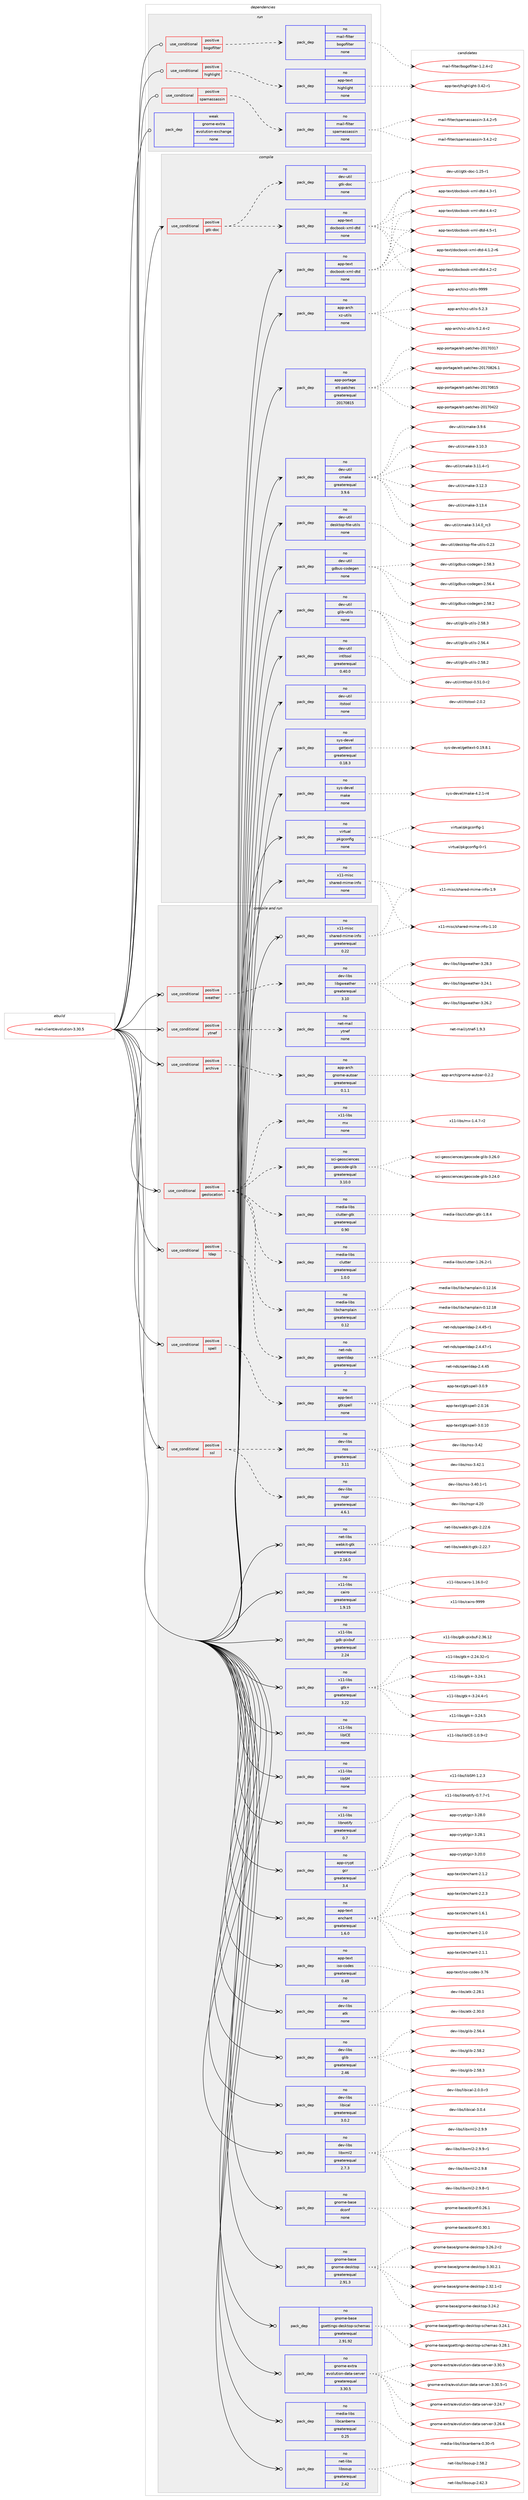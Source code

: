 digraph prolog {

# *************
# Graph options
# *************

newrank=true;
concentrate=true;
compound=true;
graph [rankdir=LR,fontname=Helvetica,fontsize=10,ranksep=1.5];#, ranksep=2.5, nodesep=0.2];
edge  [arrowhead=vee];
node  [fontname=Helvetica,fontsize=10];

# **********
# The ebuild
# **********

subgraph cluster_leftcol {
color=gray;
rank=same;
label=<<i>ebuild</i>>;
id [label="mail-client/evolution-3.30.5", color=red, width=4, href="../mail-client/evolution-3.30.5.svg"];
}

# ****************
# The dependencies
# ****************

subgraph cluster_midcol {
color=gray;
label=<<i>dependencies</i>>;
subgraph cluster_compile {
fillcolor="#eeeeee";
style=filled;
label=<<i>compile</i>>;
subgraph cond430404 {
dependency1593703 [label=<<TABLE BORDER="0" CELLBORDER="1" CELLSPACING="0" CELLPADDING="4"><TR><TD ROWSPAN="3" CELLPADDING="10">use_conditional</TD></TR><TR><TD>positive</TD></TR><TR><TD>gtk-doc</TD></TR></TABLE>>, shape=none, color=red];
subgraph pack1138259 {
dependency1593704 [label=<<TABLE BORDER="0" CELLBORDER="1" CELLSPACING="0" CELLPADDING="4" WIDTH="220"><TR><TD ROWSPAN="6" CELLPADDING="30">pack_dep</TD></TR><TR><TD WIDTH="110">no</TD></TR><TR><TD>dev-util</TD></TR><TR><TD>gtk-doc</TD></TR><TR><TD>none</TD></TR><TR><TD></TD></TR></TABLE>>, shape=none, color=blue];
}
dependency1593703:e -> dependency1593704:w [weight=20,style="dashed",arrowhead="vee"];
subgraph pack1138260 {
dependency1593705 [label=<<TABLE BORDER="0" CELLBORDER="1" CELLSPACING="0" CELLPADDING="4" WIDTH="220"><TR><TD ROWSPAN="6" CELLPADDING="30">pack_dep</TD></TR><TR><TD WIDTH="110">no</TD></TR><TR><TD>app-text</TD></TR><TR><TD>docbook-xml-dtd</TD></TR><TR><TD>none</TD></TR><TR><TD></TD></TR></TABLE>>, shape=none, color=blue];
}
dependency1593703:e -> dependency1593705:w [weight=20,style="dashed",arrowhead="vee"];
}
id:e -> dependency1593703:w [weight=20,style="solid",arrowhead="vee"];
subgraph pack1138261 {
dependency1593706 [label=<<TABLE BORDER="0" CELLBORDER="1" CELLSPACING="0" CELLPADDING="4" WIDTH="220"><TR><TD ROWSPAN="6" CELLPADDING="30">pack_dep</TD></TR><TR><TD WIDTH="110">no</TD></TR><TR><TD>app-arch</TD></TR><TR><TD>xz-utils</TD></TR><TR><TD>none</TD></TR><TR><TD></TD></TR></TABLE>>, shape=none, color=blue];
}
id:e -> dependency1593706:w [weight=20,style="solid",arrowhead="vee"];
subgraph pack1138262 {
dependency1593707 [label=<<TABLE BORDER="0" CELLBORDER="1" CELLSPACING="0" CELLPADDING="4" WIDTH="220"><TR><TD ROWSPAN="6" CELLPADDING="30">pack_dep</TD></TR><TR><TD WIDTH="110">no</TD></TR><TR><TD>app-portage</TD></TR><TR><TD>elt-patches</TD></TR><TR><TD>greaterequal</TD></TR><TR><TD>20170815</TD></TR></TABLE>>, shape=none, color=blue];
}
id:e -> dependency1593707:w [weight=20,style="solid",arrowhead="vee"];
subgraph pack1138263 {
dependency1593708 [label=<<TABLE BORDER="0" CELLBORDER="1" CELLSPACING="0" CELLPADDING="4" WIDTH="220"><TR><TD ROWSPAN="6" CELLPADDING="30">pack_dep</TD></TR><TR><TD WIDTH="110">no</TD></TR><TR><TD>app-text</TD></TR><TR><TD>docbook-xml-dtd</TD></TR><TR><TD>none</TD></TR><TR><TD></TD></TR></TABLE>>, shape=none, color=blue];
}
id:e -> dependency1593708:w [weight=20,style="solid",arrowhead="vee"];
subgraph pack1138264 {
dependency1593709 [label=<<TABLE BORDER="0" CELLBORDER="1" CELLSPACING="0" CELLPADDING="4" WIDTH="220"><TR><TD ROWSPAN="6" CELLPADDING="30">pack_dep</TD></TR><TR><TD WIDTH="110">no</TD></TR><TR><TD>dev-util</TD></TR><TR><TD>cmake</TD></TR><TR><TD>greaterequal</TD></TR><TR><TD>3.9.6</TD></TR></TABLE>>, shape=none, color=blue];
}
id:e -> dependency1593709:w [weight=20,style="solid",arrowhead="vee"];
subgraph pack1138265 {
dependency1593710 [label=<<TABLE BORDER="0" CELLBORDER="1" CELLSPACING="0" CELLPADDING="4" WIDTH="220"><TR><TD ROWSPAN="6" CELLPADDING="30">pack_dep</TD></TR><TR><TD WIDTH="110">no</TD></TR><TR><TD>dev-util</TD></TR><TR><TD>desktop-file-utils</TD></TR><TR><TD>none</TD></TR><TR><TD></TD></TR></TABLE>>, shape=none, color=blue];
}
id:e -> dependency1593710:w [weight=20,style="solid",arrowhead="vee"];
subgraph pack1138266 {
dependency1593711 [label=<<TABLE BORDER="0" CELLBORDER="1" CELLSPACING="0" CELLPADDING="4" WIDTH="220"><TR><TD ROWSPAN="6" CELLPADDING="30">pack_dep</TD></TR><TR><TD WIDTH="110">no</TD></TR><TR><TD>dev-util</TD></TR><TR><TD>gdbus-codegen</TD></TR><TR><TD>none</TD></TR><TR><TD></TD></TR></TABLE>>, shape=none, color=blue];
}
id:e -> dependency1593711:w [weight=20,style="solid",arrowhead="vee"];
subgraph pack1138267 {
dependency1593712 [label=<<TABLE BORDER="0" CELLBORDER="1" CELLSPACING="0" CELLPADDING="4" WIDTH="220"><TR><TD ROWSPAN="6" CELLPADDING="30">pack_dep</TD></TR><TR><TD WIDTH="110">no</TD></TR><TR><TD>dev-util</TD></TR><TR><TD>glib-utils</TD></TR><TR><TD>none</TD></TR><TR><TD></TD></TR></TABLE>>, shape=none, color=blue];
}
id:e -> dependency1593712:w [weight=20,style="solid",arrowhead="vee"];
subgraph pack1138268 {
dependency1593713 [label=<<TABLE BORDER="0" CELLBORDER="1" CELLSPACING="0" CELLPADDING="4" WIDTH="220"><TR><TD ROWSPAN="6" CELLPADDING="30">pack_dep</TD></TR><TR><TD WIDTH="110">no</TD></TR><TR><TD>dev-util</TD></TR><TR><TD>intltool</TD></TR><TR><TD>greaterequal</TD></TR><TR><TD>0.40.0</TD></TR></TABLE>>, shape=none, color=blue];
}
id:e -> dependency1593713:w [weight=20,style="solid",arrowhead="vee"];
subgraph pack1138269 {
dependency1593714 [label=<<TABLE BORDER="0" CELLBORDER="1" CELLSPACING="0" CELLPADDING="4" WIDTH="220"><TR><TD ROWSPAN="6" CELLPADDING="30">pack_dep</TD></TR><TR><TD WIDTH="110">no</TD></TR><TR><TD>dev-util</TD></TR><TR><TD>itstool</TD></TR><TR><TD>none</TD></TR><TR><TD></TD></TR></TABLE>>, shape=none, color=blue];
}
id:e -> dependency1593714:w [weight=20,style="solid",arrowhead="vee"];
subgraph pack1138270 {
dependency1593715 [label=<<TABLE BORDER="0" CELLBORDER="1" CELLSPACING="0" CELLPADDING="4" WIDTH="220"><TR><TD ROWSPAN="6" CELLPADDING="30">pack_dep</TD></TR><TR><TD WIDTH="110">no</TD></TR><TR><TD>sys-devel</TD></TR><TR><TD>gettext</TD></TR><TR><TD>greaterequal</TD></TR><TR><TD>0.18.3</TD></TR></TABLE>>, shape=none, color=blue];
}
id:e -> dependency1593715:w [weight=20,style="solid",arrowhead="vee"];
subgraph pack1138271 {
dependency1593716 [label=<<TABLE BORDER="0" CELLBORDER="1" CELLSPACING="0" CELLPADDING="4" WIDTH="220"><TR><TD ROWSPAN="6" CELLPADDING="30">pack_dep</TD></TR><TR><TD WIDTH="110">no</TD></TR><TR><TD>sys-devel</TD></TR><TR><TD>make</TD></TR><TR><TD>none</TD></TR><TR><TD></TD></TR></TABLE>>, shape=none, color=blue];
}
id:e -> dependency1593716:w [weight=20,style="solid",arrowhead="vee"];
subgraph pack1138272 {
dependency1593717 [label=<<TABLE BORDER="0" CELLBORDER="1" CELLSPACING="0" CELLPADDING="4" WIDTH="220"><TR><TD ROWSPAN="6" CELLPADDING="30">pack_dep</TD></TR><TR><TD WIDTH="110">no</TD></TR><TR><TD>virtual</TD></TR><TR><TD>pkgconfig</TD></TR><TR><TD>none</TD></TR><TR><TD></TD></TR></TABLE>>, shape=none, color=blue];
}
id:e -> dependency1593717:w [weight=20,style="solid",arrowhead="vee"];
subgraph pack1138273 {
dependency1593718 [label=<<TABLE BORDER="0" CELLBORDER="1" CELLSPACING="0" CELLPADDING="4" WIDTH="220"><TR><TD ROWSPAN="6" CELLPADDING="30">pack_dep</TD></TR><TR><TD WIDTH="110">no</TD></TR><TR><TD>x11-misc</TD></TR><TR><TD>shared-mime-info</TD></TR><TR><TD>none</TD></TR><TR><TD></TD></TR></TABLE>>, shape=none, color=blue];
}
id:e -> dependency1593718:w [weight=20,style="solid",arrowhead="vee"];
}
subgraph cluster_compileandrun {
fillcolor="#eeeeee";
style=filled;
label=<<i>compile and run</i>>;
subgraph cond430405 {
dependency1593719 [label=<<TABLE BORDER="0" CELLBORDER="1" CELLSPACING="0" CELLPADDING="4"><TR><TD ROWSPAN="3" CELLPADDING="10">use_conditional</TD></TR><TR><TD>positive</TD></TR><TR><TD>archive</TD></TR></TABLE>>, shape=none, color=red];
subgraph pack1138274 {
dependency1593720 [label=<<TABLE BORDER="0" CELLBORDER="1" CELLSPACING="0" CELLPADDING="4" WIDTH="220"><TR><TD ROWSPAN="6" CELLPADDING="30">pack_dep</TD></TR><TR><TD WIDTH="110">no</TD></TR><TR><TD>app-arch</TD></TR><TR><TD>gnome-autoar</TD></TR><TR><TD>greaterequal</TD></TR><TR><TD>0.1.1</TD></TR></TABLE>>, shape=none, color=blue];
}
dependency1593719:e -> dependency1593720:w [weight=20,style="dashed",arrowhead="vee"];
}
id:e -> dependency1593719:w [weight=20,style="solid",arrowhead="odotvee"];
subgraph cond430406 {
dependency1593721 [label=<<TABLE BORDER="0" CELLBORDER="1" CELLSPACING="0" CELLPADDING="4"><TR><TD ROWSPAN="3" CELLPADDING="10">use_conditional</TD></TR><TR><TD>positive</TD></TR><TR><TD>geolocation</TD></TR></TABLE>>, shape=none, color=red];
subgraph pack1138275 {
dependency1593722 [label=<<TABLE BORDER="0" CELLBORDER="1" CELLSPACING="0" CELLPADDING="4" WIDTH="220"><TR><TD ROWSPAN="6" CELLPADDING="30">pack_dep</TD></TR><TR><TD WIDTH="110">no</TD></TR><TR><TD>media-libs</TD></TR><TR><TD>libchamplain</TD></TR><TR><TD>greaterequal</TD></TR><TR><TD>0.12</TD></TR></TABLE>>, shape=none, color=blue];
}
dependency1593721:e -> dependency1593722:w [weight=20,style="dashed",arrowhead="vee"];
subgraph pack1138276 {
dependency1593723 [label=<<TABLE BORDER="0" CELLBORDER="1" CELLSPACING="0" CELLPADDING="4" WIDTH="220"><TR><TD ROWSPAN="6" CELLPADDING="30">pack_dep</TD></TR><TR><TD WIDTH="110">no</TD></TR><TR><TD>media-libs</TD></TR><TR><TD>clutter</TD></TR><TR><TD>greaterequal</TD></TR><TR><TD>1.0.0</TD></TR></TABLE>>, shape=none, color=blue];
}
dependency1593721:e -> dependency1593723:w [weight=20,style="dashed",arrowhead="vee"];
subgraph pack1138277 {
dependency1593724 [label=<<TABLE BORDER="0" CELLBORDER="1" CELLSPACING="0" CELLPADDING="4" WIDTH="220"><TR><TD ROWSPAN="6" CELLPADDING="30">pack_dep</TD></TR><TR><TD WIDTH="110">no</TD></TR><TR><TD>media-libs</TD></TR><TR><TD>clutter-gtk</TD></TR><TR><TD>greaterequal</TD></TR><TR><TD>0.90</TD></TR></TABLE>>, shape=none, color=blue];
}
dependency1593721:e -> dependency1593724:w [weight=20,style="dashed",arrowhead="vee"];
subgraph pack1138278 {
dependency1593725 [label=<<TABLE BORDER="0" CELLBORDER="1" CELLSPACING="0" CELLPADDING="4" WIDTH="220"><TR><TD ROWSPAN="6" CELLPADDING="30">pack_dep</TD></TR><TR><TD WIDTH="110">no</TD></TR><TR><TD>sci-geosciences</TD></TR><TR><TD>geocode-glib</TD></TR><TR><TD>greaterequal</TD></TR><TR><TD>3.10.0</TD></TR></TABLE>>, shape=none, color=blue];
}
dependency1593721:e -> dependency1593725:w [weight=20,style="dashed",arrowhead="vee"];
subgraph pack1138279 {
dependency1593726 [label=<<TABLE BORDER="0" CELLBORDER="1" CELLSPACING="0" CELLPADDING="4" WIDTH="220"><TR><TD ROWSPAN="6" CELLPADDING="30">pack_dep</TD></TR><TR><TD WIDTH="110">no</TD></TR><TR><TD>x11-libs</TD></TR><TR><TD>mx</TD></TR><TR><TD>none</TD></TR><TR><TD></TD></TR></TABLE>>, shape=none, color=blue];
}
dependency1593721:e -> dependency1593726:w [weight=20,style="dashed",arrowhead="vee"];
}
id:e -> dependency1593721:w [weight=20,style="solid",arrowhead="odotvee"];
subgraph cond430407 {
dependency1593727 [label=<<TABLE BORDER="0" CELLBORDER="1" CELLSPACING="0" CELLPADDING="4"><TR><TD ROWSPAN="3" CELLPADDING="10">use_conditional</TD></TR><TR><TD>positive</TD></TR><TR><TD>ldap</TD></TR></TABLE>>, shape=none, color=red];
subgraph pack1138280 {
dependency1593728 [label=<<TABLE BORDER="0" CELLBORDER="1" CELLSPACING="0" CELLPADDING="4" WIDTH="220"><TR><TD ROWSPAN="6" CELLPADDING="30">pack_dep</TD></TR><TR><TD WIDTH="110">no</TD></TR><TR><TD>net-nds</TD></TR><TR><TD>openldap</TD></TR><TR><TD>greaterequal</TD></TR><TR><TD>2</TD></TR></TABLE>>, shape=none, color=blue];
}
dependency1593727:e -> dependency1593728:w [weight=20,style="dashed",arrowhead="vee"];
}
id:e -> dependency1593727:w [weight=20,style="solid",arrowhead="odotvee"];
subgraph cond430408 {
dependency1593729 [label=<<TABLE BORDER="0" CELLBORDER="1" CELLSPACING="0" CELLPADDING="4"><TR><TD ROWSPAN="3" CELLPADDING="10">use_conditional</TD></TR><TR><TD>positive</TD></TR><TR><TD>spell</TD></TR></TABLE>>, shape=none, color=red];
subgraph pack1138281 {
dependency1593730 [label=<<TABLE BORDER="0" CELLBORDER="1" CELLSPACING="0" CELLPADDING="4" WIDTH="220"><TR><TD ROWSPAN="6" CELLPADDING="30">pack_dep</TD></TR><TR><TD WIDTH="110">no</TD></TR><TR><TD>app-text</TD></TR><TR><TD>gtkspell</TD></TR><TR><TD>none</TD></TR><TR><TD></TD></TR></TABLE>>, shape=none, color=blue];
}
dependency1593729:e -> dependency1593730:w [weight=20,style="dashed",arrowhead="vee"];
}
id:e -> dependency1593729:w [weight=20,style="solid",arrowhead="odotvee"];
subgraph cond430409 {
dependency1593731 [label=<<TABLE BORDER="0" CELLBORDER="1" CELLSPACING="0" CELLPADDING="4"><TR><TD ROWSPAN="3" CELLPADDING="10">use_conditional</TD></TR><TR><TD>positive</TD></TR><TR><TD>ssl</TD></TR></TABLE>>, shape=none, color=red];
subgraph pack1138282 {
dependency1593732 [label=<<TABLE BORDER="0" CELLBORDER="1" CELLSPACING="0" CELLPADDING="4" WIDTH="220"><TR><TD ROWSPAN="6" CELLPADDING="30">pack_dep</TD></TR><TR><TD WIDTH="110">no</TD></TR><TR><TD>dev-libs</TD></TR><TR><TD>nspr</TD></TR><TR><TD>greaterequal</TD></TR><TR><TD>4.6.1</TD></TR></TABLE>>, shape=none, color=blue];
}
dependency1593731:e -> dependency1593732:w [weight=20,style="dashed",arrowhead="vee"];
subgraph pack1138283 {
dependency1593733 [label=<<TABLE BORDER="0" CELLBORDER="1" CELLSPACING="0" CELLPADDING="4" WIDTH="220"><TR><TD ROWSPAN="6" CELLPADDING="30">pack_dep</TD></TR><TR><TD WIDTH="110">no</TD></TR><TR><TD>dev-libs</TD></TR><TR><TD>nss</TD></TR><TR><TD>greaterequal</TD></TR><TR><TD>3.11</TD></TR></TABLE>>, shape=none, color=blue];
}
dependency1593731:e -> dependency1593733:w [weight=20,style="dashed",arrowhead="vee"];
}
id:e -> dependency1593731:w [weight=20,style="solid",arrowhead="odotvee"];
subgraph cond430410 {
dependency1593734 [label=<<TABLE BORDER="0" CELLBORDER="1" CELLSPACING="0" CELLPADDING="4"><TR><TD ROWSPAN="3" CELLPADDING="10">use_conditional</TD></TR><TR><TD>positive</TD></TR><TR><TD>weather</TD></TR></TABLE>>, shape=none, color=red];
subgraph pack1138284 {
dependency1593735 [label=<<TABLE BORDER="0" CELLBORDER="1" CELLSPACING="0" CELLPADDING="4" WIDTH="220"><TR><TD ROWSPAN="6" CELLPADDING="30">pack_dep</TD></TR><TR><TD WIDTH="110">no</TD></TR><TR><TD>dev-libs</TD></TR><TR><TD>libgweather</TD></TR><TR><TD>greaterequal</TD></TR><TR><TD>3.10</TD></TR></TABLE>>, shape=none, color=blue];
}
dependency1593734:e -> dependency1593735:w [weight=20,style="dashed",arrowhead="vee"];
}
id:e -> dependency1593734:w [weight=20,style="solid",arrowhead="odotvee"];
subgraph cond430411 {
dependency1593736 [label=<<TABLE BORDER="0" CELLBORDER="1" CELLSPACING="0" CELLPADDING="4"><TR><TD ROWSPAN="3" CELLPADDING="10">use_conditional</TD></TR><TR><TD>positive</TD></TR><TR><TD>ytnef</TD></TR></TABLE>>, shape=none, color=red];
subgraph pack1138285 {
dependency1593737 [label=<<TABLE BORDER="0" CELLBORDER="1" CELLSPACING="0" CELLPADDING="4" WIDTH="220"><TR><TD ROWSPAN="6" CELLPADDING="30">pack_dep</TD></TR><TR><TD WIDTH="110">no</TD></TR><TR><TD>net-mail</TD></TR><TR><TD>ytnef</TD></TR><TR><TD>none</TD></TR><TR><TD></TD></TR></TABLE>>, shape=none, color=blue];
}
dependency1593736:e -> dependency1593737:w [weight=20,style="dashed",arrowhead="vee"];
}
id:e -> dependency1593736:w [weight=20,style="solid",arrowhead="odotvee"];
subgraph pack1138286 {
dependency1593738 [label=<<TABLE BORDER="0" CELLBORDER="1" CELLSPACING="0" CELLPADDING="4" WIDTH="220"><TR><TD ROWSPAN="6" CELLPADDING="30">pack_dep</TD></TR><TR><TD WIDTH="110">no</TD></TR><TR><TD>app-crypt</TD></TR><TR><TD>gcr</TD></TR><TR><TD>greaterequal</TD></TR><TR><TD>3.4</TD></TR></TABLE>>, shape=none, color=blue];
}
id:e -> dependency1593738:w [weight=20,style="solid",arrowhead="odotvee"];
subgraph pack1138287 {
dependency1593739 [label=<<TABLE BORDER="0" CELLBORDER="1" CELLSPACING="0" CELLPADDING="4" WIDTH="220"><TR><TD ROWSPAN="6" CELLPADDING="30">pack_dep</TD></TR><TR><TD WIDTH="110">no</TD></TR><TR><TD>app-text</TD></TR><TR><TD>enchant</TD></TR><TR><TD>greaterequal</TD></TR><TR><TD>1.6.0</TD></TR></TABLE>>, shape=none, color=blue];
}
id:e -> dependency1593739:w [weight=20,style="solid",arrowhead="odotvee"];
subgraph pack1138288 {
dependency1593740 [label=<<TABLE BORDER="0" CELLBORDER="1" CELLSPACING="0" CELLPADDING="4" WIDTH="220"><TR><TD ROWSPAN="6" CELLPADDING="30">pack_dep</TD></TR><TR><TD WIDTH="110">no</TD></TR><TR><TD>app-text</TD></TR><TR><TD>iso-codes</TD></TR><TR><TD>greaterequal</TD></TR><TR><TD>0.49</TD></TR></TABLE>>, shape=none, color=blue];
}
id:e -> dependency1593740:w [weight=20,style="solid",arrowhead="odotvee"];
subgraph pack1138289 {
dependency1593741 [label=<<TABLE BORDER="0" CELLBORDER="1" CELLSPACING="0" CELLPADDING="4" WIDTH="220"><TR><TD ROWSPAN="6" CELLPADDING="30">pack_dep</TD></TR><TR><TD WIDTH="110">no</TD></TR><TR><TD>dev-libs</TD></TR><TR><TD>atk</TD></TR><TR><TD>none</TD></TR><TR><TD></TD></TR></TABLE>>, shape=none, color=blue];
}
id:e -> dependency1593741:w [weight=20,style="solid",arrowhead="odotvee"];
subgraph pack1138290 {
dependency1593742 [label=<<TABLE BORDER="0" CELLBORDER="1" CELLSPACING="0" CELLPADDING="4" WIDTH="220"><TR><TD ROWSPAN="6" CELLPADDING="30">pack_dep</TD></TR><TR><TD WIDTH="110">no</TD></TR><TR><TD>dev-libs</TD></TR><TR><TD>glib</TD></TR><TR><TD>greaterequal</TD></TR><TR><TD>2.46</TD></TR></TABLE>>, shape=none, color=blue];
}
id:e -> dependency1593742:w [weight=20,style="solid",arrowhead="odotvee"];
subgraph pack1138291 {
dependency1593743 [label=<<TABLE BORDER="0" CELLBORDER="1" CELLSPACING="0" CELLPADDING="4" WIDTH="220"><TR><TD ROWSPAN="6" CELLPADDING="30">pack_dep</TD></TR><TR><TD WIDTH="110">no</TD></TR><TR><TD>dev-libs</TD></TR><TR><TD>libical</TD></TR><TR><TD>greaterequal</TD></TR><TR><TD>3.0.2</TD></TR></TABLE>>, shape=none, color=blue];
}
id:e -> dependency1593743:w [weight=20,style="solid",arrowhead="odotvee"];
subgraph pack1138292 {
dependency1593744 [label=<<TABLE BORDER="0" CELLBORDER="1" CELLSPACING="0" CELLPADDING="4" WIDTH="220"><TR><TD ROWSPAN="6" CELLPADDING="30">pack_dep</TD></TR><TR><TD WIDTH="110">no</TD></TR><TR><TD>dev-libs</TD></TR><TR><TD>libxml2</TD></TR><TR><TD>greaterequal</TD></TR><TR><TD>2.7.3</TD></TR></TABLE>>, shape=none, color=blue];
}
id:e -> dependency1593744:w [weight=20,style="solid",arrowhead="odotvee"];
subgraph pack1138293 {
dependency1593745 [label=<<TABLE BORDER="0" CELLBORDER="1" CELLSPACING="0" CELLPADDING="4" WIDTH="220"><TR><TD ROWSPAN="6" CELLPADDING="30">pack_dep</TD></TR><TR><TD WIDTH="110">no</TD></TR><TR><TD>gnome-base</TD></TR><TR><TD>dconf</TD></TR><TR><TD>none</TD></TR><TR><TD></TD></TR></TABLE>>, shape=none, color=blue];
}
id:e -> dependency1593745:w [weight=20,style="solid",arrowhead="odotvee"];
subgraph pack1138294 {
dependency1593746 [label=<<TABLE BORDER="0" CELLBORDER="1" CELLSPACING="0" CELLPADDING="4" WIDTH="220"><TR><TD ROWSPAN="6" CELLPADDING="30">pack_dep</TD></TR><TR><TD WIDTH="110">no</TD></TR><TR><TD>gnome-base</TD></TR><TR><TD>gnome-desktop</TD></TR><TR><TD>greaterequal</TD></TR><TR><TD>2.91.3</TD></TR></TABLE>>, shape=none, color=blue];
}
id:e -> dependency1593746:w [weight=20,style="solid",arrowhead="odotvee"];
subgraph pack1138295 {
dependency1593747 [label=<<TABLE BORDER="0" CELLBORDER="1" CELLSPACING="0" CELLPADDING="4" WIDTH="220"><TR><TD ROWSPAN="6" CELLPADDING="30">pack_dep</TD></TR><TR><TD WIDTH="110">no</TD></TR><TR><TD>gnome-base</TD></TR><TR><TD>gsettings-desktop-schemas</TD></TR><TR><TD>greaterequal</TD></TR><TR><TD>2.91.92</TD></TR></TABLE>>, shape=none, color=blue];
}
id:e -> dependency1593747:w [weight=20,style="solid",arrowhead="odotvee"];
subgraph pack1138296 {
dependency1593748 [label=<<TABLE BORDER="0" CELLBORDER="1" CELLSPACING="0" CELLPADDING="4" WIDTH="220"><TR><TD ROWSPAN="6" CELLPADDING="30">pack_dep</TD></TR><TR><TD WIDTH="110">no</TD></TR><TR><TD>gnome-extra</TD></TR><TR><TD>evolution-data-server</TD></TR><TR><TD>greaterequal</TD></TR><TR><TD>3.30.5</TD></TR></TABLE>>, shape=none, color=blue];
}
id:e -> dependency1593748:w [weight=20,style="solid",arrowhead="odotvee"];
subgraph pack1138297 {
dependency1593749 [label=<<TABLE BORDER="0" CELLBORDER="1" CELLSPACING="0" CELLPADDING="4" WIDTH="220"><TR><TD ROWSPAN="6" CELLPADDING="30">pack_dep</TD></TR><TR><TD WIDTH="110">no</TD></TR><TR><TD>media-libs</TD></TR><TR><TD>libcanberra</TD></TR><TR><TD>greaterequal</TD></TR><TR><TD>0.25</TD></TR></TABLE>>, shape=none, color=blue];
}
id:e -> dependency1593749:w [weight=20,style="solid",arrowhead="odotvee"];
subgraph pack1138298 {
dependency1593750 [label=<<TABLE BORDER="0" CELLBORDER="1" CELLSPACING="0" CELLPADDING="4" WIDTH="220"><TR><TD ROWSPAN="6" CELLPADDING="30">pack_dep</TD></TR><TR><TD WIDTH="110">no</TD></TR><TR><TD>net-libs</TD></TR><TR><TD>libsoup</TD></TR><TR><TD>greaterequal</TD></TR><TR><TD>2.42</TD></TR></TABLE>>, shape=none, color=blue];
}
id:e -> dependency1593750:w [weight=20,style="solid",arrowhead="odotvee"];
subgraph pack1138299 {
dependency1593751 [label=<<TABLE BORDER="0" CELLBORDER="1" CELLSPACING="0" CELLPADDING="4" WIDTH="220"><TR><TD ROWSPAN="6" CELLPADDING="30">pack_dep</TD></TR><TR><TD WIDTH="110">no</TD></TR><TR><TD>net-libs</TD></TR><TR><TD>webkit-gtk</TD></TR><TR><TD>greaterequal</TD></TR><TR><TD>2.16.0</TD></TR></TABLE>>, shape=none, color=blue];
}
id:e -> dependency1593751:w [weight=20,style="solid",arrowhead="odotvee"];
subgraph pack1138300 {
dependency1593752 [label=<<TABLE BORDER="0" CELLBORDER="1" CELLSPACING="0" CELLPADDING="4" WIDTH="220"><TR><TD ROWSPAN="6" CELLPADDING="30">pack_dep</TD></TR><TR><TD WIDTH="110">no</TD></TR><TR><TD>x11-libs</TD></TR><TR><TD>cairo</TD></TR><TR><TD>greaterequal</TD></TR><TR><TD>1.9.15</TD></TR></TABLE>>, shape=none, color=blue];
}
id:e -> dependency1593752:w [weight=20,style="solid",arrowhead="odotvee"];
subgraph pack1138301 {
dependency1593753 [label=<<TABLE BORDER="0" CELLBORDER="1" CELLSPACING="0" CELLPADDING="4" WIDTH="220"><TR><TD ROWSPAN="6" CELLPADDING="30">pack_dep</TD></TR><TR><TD WIDTH="110">no</TD></TR><TR><TD>x11-libs</TD></TR><TR><TD>gdk-pixbuf</TD></TR><TR><TD>greaterequal</TD></TR><TR><TD>2.24</TD></TR></TABLE>>, shape=none, color=blue];
}
id:e -> dependency1593753:w [weight=20,style="solid",arrowhead="odotvee"];
subgraph pack1138302 {
dependency1593754 [label=<<TABLE BORDER="0" CELLBORDER="1" CELLSPACING="0" CELLPADDING="4" WIDTH="220"><TR><TD ROWSPAN="6" CELLPADDING="30">pack_dep</TD></TR><TR><TD WIDTH="110">no</TD></TR><TR><TD>x11-libs</TD></TR><TR><TD>gtk+</TD></TR><TR><TD>greaterequal</TD></TR><TR><TD>3.22</TD></TR></TABLE>>, shape=none, color=blue];
}
id:e -> dependency1593754:w [weight=20,style="solid",arrowhead="odotvee"];
subgraph pack1138303 {
dependency1593755 [label=<<TABLE BORDER="0" CELLBORDER="1" CELLSPACING="0" CELLPADDING="4" WIDTH="220"><TR><TD ROWSPAN="6" CELLPADDING="30">pack_dep</TD></TR><TR><TD WIDTH="110">no</TD></TR><TR><TD>x11-libs</TD></TR><TR><TD>libICE</TD></TR><TR><TD>none</TD></TR><TR><TD></TD></TR></TABLE>>, shape=none, color=blue];
}
id:e -> dependency1593755:w [weight=20,style="solid",arrowhead="odotvee"];
subgraph pack1138304 {
dependency1593756 [label=<<TABLE BORDER="0" CELLBORDER="1" CELLSPACING="0" CELLPADDING="4" WIDTH="220"><TR><TD ROWSPAN="6" CELLPADDING="30">pack_dep</TD></TR><TR><TD WIDTH="110">no</TD></TR><TR><TD>x11-libs</TD></TR><TR><TD>libSM</TD></TR><TR><TD>none</TD></TR><TR><TD></TD></TR></TABLE>>, shape=none, color=blue];
}
id:e -> dependency1593756:w [weight=20,style="solid",arrowhead="odotvee"];
subgraph pack1138305 {
dependency1593757 [label=<<TABLE BORDER="0" CELLBORDER="1" CELLSPACING="0" CELLPADDING="4" WIDTH="220"><TR><TD ROWSPAN="6" CELLPADDING="30">pack_dep</TD></TR><TR><TD WIDTH="110">no</TD></TR><TR><TD>x11-libs</TD></TR><TR><TD>libnotify</TD></TR><TR><TD>greaterequal</TD></TR><TR><TD>0.7</TD></TR></TABLE>>, shape=none, color=blue];
}
id:e -> dependency1593757:w [weight=20,style="solid",arrowhead="odotvee"];
subgraph pack1138306 {
dependency1593758 [label=<<TABLE BORDER="0" CELLBORDER="1" CELLSPACING="0" CELLPADDING="4" WIDTH="220"><TR><TD ROWSPAN="6" CELLPADDING="30">pack_dep</TD></TR><TR><TD WIDTH="110">no</TD></TR><TR><TD>x11-misc</TD></TR><TR><TD>shared-mime-info</TD></TR><TR><TD>greaterequal</TD></TR><TR><TD>0.22</TD></TR></TABLE>>, shape=none, color=blue];
}
id:e -> dependency1593758:w [weight=20,style="solid",arrowhead="odotvee"];
}
subgraph cluster_run {
fillcolor="#eeeeee";
style=filled;
label=<<i>run</i>>;
subgraph cond430412 {
dependency1593759 [label=<<TABLE BORDER="0" CELLBORDER="1" CELLSPACING="0" CELLPADDING="4"><TR><TD ROWSPAN="3" CELLPADDING="10">use_conditional</TD></TR><TR><TD>positive</TD></TR><TR><TD>bogofilter</TD></TR></TABLE>>, shape=none, color=red];
subgraph pack1138307 {
dependency1593760 [label=<<TABLE BORDER="0" CELLBORDER="1" CELLSPACING="0" CELLPADDING="4" WIDTH="220"><TR><TD ROWSPAN="6" CELLPADDING="30">pack_dep</TD></TR><TR><TD WIDTH="110">no</TD></TR><TR><TD>mail-filter</TD></TR><TR><TD>bogofilter</TD></TR><TR><TD>none</TD></TR><TR><TD></TD></TR></TABLE>>, shape=none, color=blue];
}
dependency1593759:e -> dependency1593760:w [weight=20,style="dashed",arrowhead="vee"];
}
id:e -> dependency1593759:w [weight=20,style="solid",arrowhead="odot"];
subgraph cond430413 {
dependency1593761 [label=<<TABLE BORDER="0" CELLBORDER="1" CELLSPACING="0" CELLPADDING="4"><TR><TD ROWSPAN="3" CELLPADDING="10">use_conditional</TD></TR><TR><TD>positive</TD></TR><TR><TD>highlight</TD></TR></TABLE>>, shape=none, color=red];
subgraph pack1138308 {
dependency1593762 [label=<<TABLE BORDER="0" CELLBORDER="1" CELLSPACING="0" CELLPADDING="4" WIDTH="220"><TR><TD ROWSPAN="6" CELLPADDING="30">pack_dep</TD></TR><TR><TD WIDTH="110">no</TD></TR><TR><TD>app-text</TD></TR><TR><TD>highlight</TD></TR><TR><TD>none</TD></TR><TR><TD></TD></TR></TABLE>>, shape=none, color=blue];
}
dependency1593761:e -> dependency1593762:w [weight=20,style="dashed",arrowhead="vee"];
}
id:e -> dependency1593761:w [weight=20,style="solid",arrowhead="odot"];
subgraph cond430414 {
dependency1593763 [label=<<TABLE BORDER="0" CELLBORDER="1" CELLSPACING="0" CELLPADDING="4"><TR><TD ROWSPAN="3" CELLPADDING="10">use_conditional</TD></TR><TR><TD>positive</TD></TR><TR><TD>spamassassin</TD></TR></TABLE>>, shape=none, color=red];
subgraph pack1138309 {
dependency1593764 [label=<<TABLE BORDER="0" CELLBORDER="1" CELLSPACING="0" CELLPADDING="4" WIDTH="220"><TR><TD ROWSPAN="6" CELLPADDING="30">pack_dep</TD></TR><TR><TD WIDTH="110">no</TD></TR><TR><TD>mail-filter</TD></TR><TR><TD>spamassassin</TD></TR><TR><TD>none</TD></TR><TR><TD></TD></TR></TABLE>>, shape=none, color=blue];
}
dependency1593763:e -> dependency1593764:w [weight=20,style="dashed",arrowhead="vee"];
}
id:e -> dependency1593763:w [weight=20,style="solid",arrowhead="odot"];
subgraph pack1138310 {
dependency1593765 [label=<<TABLE BORDER="0" CELLBORDER="1" CELLSPACING="0" CELLPADDING="4" WIDTH="220"><TR><TD ROWSPAN="6" CELLPADDING="30">pack_dep</TD></TR><TR><TD WIDTH="110">weak</TD></TR><TR><TD>gnome-extra</TD></TR><TR><TD>evolution-exchange</TD></TR><TR><TD>none</TD></TR><TR><TD></TD></TR></TABLE>>, shape=none, color=blue];
}
id:e -> dependency1593765:w [weight=20,style="solid",arrowhead="odot"];
}
}

# **************
# The candidates
# **************

subgraph cluster_choices {
rank=same;
color=gray;
label=<<i>candidates</i>>;

subgraph choice1138259 {
color=black;
nodesep=1;
choice1001011184511711610510847103116107451001119945494650534511449 [label="dev-util/gtk-doc-1.25-r1", color=red, width=4,href="../dev-util/gtk-doc-1.25-r1.svg"];
dependency1593704:e -> choice1001011184511711610510847103116107451001119945494650534511449:w [style=dotted,weight="100"];
}
subgraph choice1138260 {
color=black;
nodesep=1;
choice971121124511610112011647100111999811111110745120109108451001161004552464946504511454 [label="app-text/docbook-xml-dtd-4.1.2-r6", color=red, width=4,href="../app-text/docbook-xml-dtd-4.1.2-r6.svg"];
choice97112112451161011201164710011199981111111074512010910845100116100455246504511450 [label="app-text/docbook-xml-dtd-4.2-r2", color=red, width=4,href="../app-text/docbook-xml-dtd-4.2-r2.svg"];
choice97112112451161011201164710011199981111111074512010910845100116100455246514511449 [label="app-text/docbook-xml-dtd-4.3-r1", color=red, width=4,href="../app-text/docbook-xml-dtd-4.3-r1.svg"];
choice97112112451161011201164710011199981111111074512010910845100116100455246524511450 [label="app-text/docbook-xml-dtd-4.4-r2", color=red, width=4,href="../app-text/docbook-xml-dtd-4.4-r2.svg"];
choice97112112451161011201164710011199981111111074512010910845100116100455246534511449 [label="app-text/docbook-xml-dtd-4.5-r1", color=red, width=4,href="../app-text/docbook-xml-dtd-4.5-r1.svg"];
dependency1593705:e -> choice971121124511610112011647100111999811111110745120109108451001161004552464946504511454:w [style=dotted,weight="100"];
dependency1593705:e -> choice97112112451161011201164710011199981111111074512010910845100116100455246504511450:w [style=dotted,weight="100"];
dependency1593705:e -> choice97112112451161011201164710011199981111111074512010910845100116100455246514511449:w [style=dotted,weight="100"];
dependency1593705:e -> choice97112112451161011201164710011199981111111074512010910845100116100455246524511450:w [style=dotted,weight="100"];
dependency1593705:e -> choice97112112451161011201164710011199981111111074512010910845100116100455246534511449:w [style=dotted,weight="100"];
}
subgraph choice1138261 {
color=black;
nodesep=1;
choice971121124597114991044712012245117116105108115455346504651 [label="app-arch/xz-utils-5.2.3", color=red, width=4,href="../app-arch/xz-utils-5.2.3.svg"];
choice9711211245971149910447120122451171161051081154553465046524511450 [label="app-arch/xz-utils-5.2.4-r2", color=red, width=4,href="../app-arch/xz-utils-5.2.4-r2.svg"];
choice9711211245971149910447120122451171161051081154557575757 [label="app-arch/xz-utils-9999", color=red, width=4,href="../app-arch/xz-utils-9999.svg"];
dependency1593706:e -> choice971121124597114991044712012245117116105108115455346504651:w [style=dotted,weight="100"];
dependency1593706:e -> choice9711211245971149910447120122451171161051081154553465046524511450:w [style=dotted,weight="100"];
dependency1593706:e -> choice9711211245971149910447120122451171161051081154557575757:w [style=dotted,weight="100"];
}
subgraph choice1138262 {
color=black;
nodesep=1;
choice97112112451121111141169710310147101108116451129711699104101115455048495548514955 [label="app-portage/elt-patches-20170317", color=red, width=4,href="../app-portage/elt-patches-20170317.svg"];
choice97112112451121111141169710310147101108116451129711699104101115455048495548525050 [label="app-portage/elt-patches-20170422", color=red, width=4,href="../app-portage/elt-patches-20170422.svg"];
choice97112112451121111141169710310147101108116451129711699104101115455048495548564953 [label="app-portage/elt-patches-20170815", color=red, width=4,href="../app-portage/elt-patches-20170815.svg"];
choice971121124511211111411697103101471011081164511297116991041011154550484955485650544649 [label="app-portage/elt-patches-20170826.1", color=red, width=4,href="../app-portage/elt-patches-20170826.1.svg"];
dependency1593707:e -> choice97112112451121111141169710310147101108116451129711699104101115455048495548514955:w [style=dotted,weight="100"];
dependency1593707:e -> choice97112112451121111141169710310147101108116451129711699104101115455048495548525050:w [style=dotted,weight="100"];
dependency1593707:e -> choice97112112451121111141169710310147101108116451129711699104101115455048495548564953:w [style=dotted,weight="100"];
dependency1593707:e -> choice971121124511211111411697103101471011081164511297116991041011154550484955485650544649:w [style=dotted,weight="100"];
}
subgraph choice1138263 {
color=black;
nodesep=1;
choice971121124511610112011647100111999811111110745120109108451001161004552464946504511454 [label="app-text/docbook-xml-dtd-4.1.2-r6", color=red, width=4,href="../app-text/docbook-xml-dtd-4.1.2-r6.svg"];
choice97112112451161011201164710011199981111111074512010910845100116100455246504511450 [label="app-text/docbook-xml-dtd-4.2-r2", color=red, width=4,href="../app-text/docbook-xml-dtd-4.2-r2.svg"];
choice97112112451161011201164710011199981111111074512010910845100116100455246514511449 [label="app-text/docbook-xml-dtd-4.3-r1", color=red, width=4,href="../app-text/docbook-xml-dtd-4.3-r1.svg"];
choice97112112451161011201164710011199981111111074512010910845100116100455246524511450 [label="app-text/docbook-xml-dtd-4.4-r2", color=red, width=4,href="../app-text/docbook-xml-dtd-4.4-r2.svg"];
choice97112112451161011201164710011199981111111074512010910845100116100455246534511449 [label="app-text/docbook-xml-dtd-4.5-r1", color=red, width=4,href="../app-text/docbook-xml-dtd-4.5-r1.svg"];
dependency1593708:e -> choice971121124511610112011647100111999811111110745120109108451001161004552464946504511454:w [style=dotted,weight="100"];
dependency1593708:e -> choice97112112451161011201164710011199981111111074512010910845100116100455246504511450:w [style=dotted,weight="100"];
dependency1593708:e -> choice97112112451161011201164710011199981111111074512010910845100116100455246514511449:w [style=dotted,weight="100"];
dependency1593708:e -> choice97112112451161011201164710011199981111111074512010910845100116100455246524511450:w [style=dotted,weight="100"];
dependency1593708:e -> choice97112112451161011201164710011199981111111074512010910845100116100455246534511449:w [style=dotted,weight="100"];
}
subgraph choice1138264 {
color=black;
nodesep=1;
choice1001011184511711610510847991099710710145514649484651 [label="dev-util/cmake-3.10.3", color=red, width=4,href="../dev-util/cmake-3.10.3.svg"];
choice10010111845117116105108479910997107101455146494946524511449 [label="dev-util/cmake-3.11.4-r1", color=red, width=4,href="../dev-util/cmake-3.11.4-r1.svg"];
choice1001011184511711610510847991099710710145514649504651 [label="dev-util/cmake-3.12.3", color=red, width=4,href="../dev-util/cmake-3.12.3.svg"];
choice1001011184511711610510847991099710710145514649514652 [label="dev-util/cmake-3.13.4", color=red, width=4,href="../dev-util/cmake-3.13.4.svg"];
choice1001011184511711610510847991099710710145514649524648951149951 [label="dev-util/cmake-3.14.0_rc3", color=red, width=4,href="../dev-util/cmake-3.14.0_rc3.svg"];
choice10010111845117116105108479910997107101455146574654 [label="dev-util/cmake-3.9.6", color=red, width=4,href="../dev-util/cmake-3.9.6.svg"];
dependency1593709:e -> choice1001011184511711610510847991099710710145514649484651:w [style=dotted,weight="100"];
dependency1593709:e -> choice10010111845117116105108479910997107101455146494946524511449:w [style=dotted,weight="100"];
dependency1593709:e -> choice1001011184511711610510847991099710710145514649504651:w [style=dotted,weight="100"];
dependency1593709:e -> choice1001011184511711610510847991099710710145514649514652:w [style=dotted,weight="100"];
dependency1593709:e -> choice1001011184511711610510847991099710710145514649524648951149951:w [style=dotted,weight="100"];
dependency1593709:e -> choice10010111845117116105108479910997107101455146574654:w [style=dotted,weight="100"];
}
subgraph choice1138265 {
color=black;
nodesep=1;
choice100101118451171161051084710010111510711611111245102105108101451171161051081154548465051 [label="dev-util/desktop-file-utils-0.23", color=red, width=4,href="../dev-util/desktop-file-utils-0.23.svg"];
dependency1593710:e -> choice100101118451171161051084710010111510711611111245102105108101451171161051081154548465051:w [style=dotted,weight="100"];
}
subgraph choice1138266 {
color=black;
nodesep=1;
choice100101118451171161051084710310098117115459911110010110310111045504653544652 [label="dev-util/gdbus-codegen-2.56.4", color=red, width=4,href="../dev-util/gdbus-codegen-2.56.4.svg"];
choice100101118451171161051084710310098117115459911110010110310111045504653564650 [label="dev-util/gdbus-codegen-2.58.2", color=red, width=4,href="../dev-util/gdbus-codegen-2.58.2.svg"];
choice100101118451171161051084710310098117115459911110010110310111045504653564651 [label="dev-util/gdbus-codegen-2.58.3", color=red, width=4,href="../dev-util/gdbus-codegen-2.58.3.svg"];
dependency1593711:e -> choice100101118451171161051084710310098117115459911110010110310111045504653544652:w [style=dotted,weight="100"];
dependency1593711:e -> choice100101118451171161051084710310098117115459911110010110310111045504653564650:w [style=dotted,weight="100"];
dependency1593711:e -> choice100101118451171161051084710310098117115459911110010110310111045504653564651:w [style=dotted,weight="100"];
}
subgraph choice1138267 {
color=black;
nodesep=1;
choice1001011184511711610510847103108105984511711610510811545504653544652 [label="dev-util/glib-utils-2.56.4", color=red, width=4,href="../dev-util/glib-utils-2.56.4.svg"];
choice1001011184511711610510847103108105984511711610510811545504653564650 [label="dev-util/glib-utils-2.58.2", color=red, width=4,href="../dev-util/glib-utils-2.58.2.svg"];
choice1001011184511711610510847103108105984511711610510811545504653564651 [label="dev-util/glib-utils-2.58.3", color=red, width=4,href="../dev-util/glib-utils-2.58.3.svg"];
dependency1593712:e -> choice1001011184511711610510847103108105984511711610510811545504653544652:w [style=dotted,weight="100"];
dependency1593712:e -> choice1001011184511711610510847103108105984511711610510811545504653564650:w [style=dotted,weight="100"];
dependency1593712:e -> choice1001011184511711610510847103108105984511711610510811545504653564651:w [style=dotted,weight="100"];
}
subgraph choice1138268 {
color=black;
nodesep=1;
choice1001011184511711610510847105110116108116111111108454846534946484511450 [label="dev-util/intltool-0.51.0-r2", color=red, width=4,href="../dev-util/intltool-0.51.0-r2.svg"];
dependency1593713:e -> choice1001011184511711610510847105110116108116111111108454846534946484511450:w [style=dotted,weight="100"];
}
subgraph choice1138269 {
color=black;
nodesep=1;
choice1001011184511711610510847105116115116111111108455046484650 [label="dev-util/itstool-2.0.2", color=red, width=4,href="../dev-util/itstool-2.0.2.svg"];
dependency1593714:e -> choice1001011184511711610510847105116115116111111108455046484650:w [style=dotted,weight="100"];
}
subgraph choice1138270 {
color=black;
nodesep=1;
choice1151211154510010111810110847103101116116101120116454846495746564649 [label="sys-devel/gettext-0.19.8.1", color=red, width=4,href="../sys-devel/gettext-0.19.8.1.svg"];
dependency1593715:e -> choice1151211154510010111810110847103101116116101120116454846495746564649:w [style=dotted,weight="100"];
}
subgraph choice1138271 {
color=black;
nodesep=1;
choice1151211154510010111810110847109971071014552465046494511452 [label="sys-devel/make-4.2.1-r4", color=red, width=4,href="../sys-devel/make-4.2.1-r4.svg"];
dependency1593716:e -> choice1151211154510010111810110847109971071014552465046494511452:w [style=dotted,weight="100"];
}
subgraph choice1138272 {
color=black;
nodesep=1;
choice11810511411611797108471121071039911111010210510345484511449 [label="virtual/pkgconfig-0-r1", color=red, width=4,href="../virtual/pkgconfig-0-r1.svg"];
choice1181051141161179710847112107103991111101021051034549 [label="virtual/pkgconfig-1", color=red, width=4,href="../virtual/pkgconfig-1.svg"];
dependency1593717:e -> choice11810511411611797108471121071039911111010210510345484511449:w [style=dotted,weight="100"];
dependency1593717:e -> choice1181051141161179710847112107103991111101021051034549:w [style=dotted,weight="100"];
}
subgraph choice1138273 {
color=black;
nodesep=1;
choice12049494510910511599471151049711410110045109105109101451051101021114549464948 [label="x11-misc/shared-mime-info-1.10", color=red, width=4,href="../x11-misc/shared-mime-info-1.10.svg"];
choice120494945109105115994711510497114101100451091051091014510511010211145494657 [label="x11-misc/shared-mime-info-1.9", color=red, width=4,href="../x11-misc/shared-mime-info-1.9.svg"];
dependency1593718:e -> choice12049494510910511599471151049711410110045109105109101451051101021114549464948:w [style=dotted,weight="100"];
dependency1593718:e -> choice120494945109105115994711510497114101100451091051091014510511010211145494657:w [style=dotted,weight="100"];
}
subgraph choice1138274 {
color=black;
nodesep=1;
choice9711211245971149910447103110111109101459711711611197114454846504650 [label="app-arch/gnome-autoar-0.2.2", color=red, width=4,href="../app-arch/gnome-autoar-0.2.2.svg"];
dependency1593720:e -> choice9711211245971149910447103110111109101459711711611197114454846504650:w [style=dotted,weight="100"];
}
subgraph choice1138275 {
color=black;
nodesep=1;
choice10910110010597451081059811547108105989910497109112108971051104548464950464954 [label="media-libs/libchamplain-0.12.16", color=red, width=4,href="../media-libs/libchamplain-0.12.16.svg"];
choice10910110010597451081059811547108105989910497109112108971051104548464950464956 [label="media-libs/libchamplain-0.12.18", color=red, width=4,href="../media-libs/libchamplain-0.12.18.svg"];
dependency1593722:e -> choice10910110010597451081059811547108105989910497109112108971051104548464950464954:w [style=dotted,weight="100"];
dependency1593722:e -> choice10910110010597451081059811547108105989910497109112108971051104548464950464956:w [style=dotted,weight="100"];
}
subgraph choice1138276 {
color=black;
nodesep=1;
choice1091011001059745108105981154799108117116116101114454946505446504511449 [label="media-libs/clutter-1.26.2-r1", color=red, width=4,href="../media-libs/clutter-1.26.2-r1.svg"];
dependency1593723:e -> choice1091011001059745108105981154799108117116116101114454946505446504511449:w [style=dotted,weight="100"];
}
subgraph choice1138277 {
color=black;
nodesep=1;
choice109101100105974510810598115479910811711611610111445103116107454946564652 [label="media-libs/clutter-gtk-1.8.4", color=red, width=4,href="../media-libs/clutter-gtk-1.8.4.svg"];
dependency1593724:e -> choice109101100105974510810598115479910811711611610111445103116107454946564652:w [style=dotted,weight="100"];
}
subgraph choice1138278 {
color=black;
nodesep=1;
choice115991054510310111111599105101110991011154710310111199111100101451031081059845514650524648 [label="sci-geosciences/geocode-glib-3.24.0", color=red, width=4,href="../sci-geosciences/geocode-glib-3.24.0.svg"];
choice115991054510310111111599105101110991011154710310111199111100101451031081059845514650544648 [label="sci-geosciences/geocode-glib-3.26.0", color=red, width=4,href="../sci-geosciences/geocode-glib-3.26.0.svg"];
dependency1593725:e -> choice115991054510310111111599105101110991011154710310111199111100101451031081059845514650524648:w [style=dotted,weight="100"];
dependency1593725:e -> choice115991054510310111111599105101110991011154710310111199111100101451031081059845514650544648:w [style=dotted,weight="100"];
}
subgraph choice1138279 {
color=black;
nodesep=1;
choice12049494510810598115471091204549465246554511450 [label="x11-libs/mx-1.4.7-r2", color=red, width=4,href="../x11-libs/mx-1.4.7-r2.svg"];
dependency1593726:e -> choice12049494510810598115471091204549465246554511450:w [style=dotted,weight="100"];
}
subgraph choice1138280 {
color=black;
nodesep=1;
choice11010111645110100115471111121011101081009711245504652465253 [label="net-nds/openldap-2.4.45", color=red, width=4,href="../net-nds/openldap-2.4.45.svg"];
choice110101116451101001154711111210111010810097112455046524652534511449 [label="net-nds/openldap-2.4.45-r1", color=red, width=4,href="../net-nds/openldap-2.4.45-r1.svg"];
choice110101116451101001154711111210111010810097112455046524652554511449 [label="net-nds/openldap-2.4.47-r1", color=red, width=4,href="../net-nds/openldap-2.4.47-r1.svg"];
dependency1593728:e -> choice11010111645110100115471111121011101081009711245504652465253:w [style=dotted,weight="100"];
dependency1593728:e -> choice110101116451101001154711111210111010810097112455046524652534511449:w [style=dotted,weight="100"];
dependency1593728:e -> choice110101116451101001154711111210111010810097112455046524652554511449:w [style=dotted,weight="100"];
}
subgraph choice1138281 {
color=black;
nodesep=1;
choice97112112451161011201164710311610711511210110810845504648464954 [label="app-text/gtkspell-2.0.16", color=red, width=4,href="../app-text/gtkspell-2.0.16.svg"];
choice97112112451161011201164710311610711511210110810845514648464948 [label="app-text/gtkspell-3.0.10", color=red, width=4,href="../app-text/gtkspell-3.0.10.svg"];
choice971121124511610112011647103116107115112101108108455146484657 [label="app-text/gtkspell-3.0.9", color=red, width=4,href="../app-text/gtkspell-3.0.9.svg"];
dependency1593730:e -> choice97112112451161011201164710311610711511210110810845504648464954:w [style=dotted,weight="100"];
dependency1593730:e -> choice97112112451161011201164710311610711511210110810845514648464948:w [style=dotted,weight="100"];
dependency1593730:e -> choice971121124511610112011647103116107115112101108108455146484657:w [style=dotted,weight="100"];
}
subgraph choice1138282 {
color=black;
nodesep=1;
choice1001011184510810598115471101151121144552465048 [label="dev-libs/nspr-4.20", color=red, width=4,href="../dev-libs/nspr-4.20.svg"];
dependency1593732:e -> choice1001011184510810598115471101151121144552465048:w [style=dotted,weight="100"];
}
subgraph choice1138283 {
color=black;
nodesep=1;
choice100101118451081059811547110115115455146524846494511449 [label="dev-libs/nss-3.40.1-r1", color=red, width=4,href="../dev-libs/nss-3.40.1-r1.svg"];
choice1001011184510810598115471101151154551465250 [label="dev-libs/nss-3.42", color=red, width=4,href="../dev-libs/nss-3.42.svg"];
choice10010111845108105981154711011511545514652504649 [label="dev-libs/nss-3.42.1", color=red, width=4,href="../dev-libs/nss-3.42.1.svg"];
dependency1593733:e -> choice100101118451081059811547110115115455146524846494511449:w [style=dotted,weight="100"];
dependency1593733:e -> choice1001011184510810598115471101151154551465250:w [style=dotted,weight="100"];
dependency1593733:e -> choice10010111845108105981154711011511545514652504649:w [style=dotted,weight="100"];
}
subgraph choice1138284 {
color=black;
nodesep=1;
choice100101118451081059811547108105981031191019711610410111445514650524649 [label="dev-libs/libgweather-3.24.1", color=red, width=4,href="../dev-libs/libgweather-3.24.1.svg"];
choice100101118451081059811547108105981031191019711610410111445514650544650 [label="dev-libs/libgweather-3.26.2", color=red, width=4,href="../dev-libs/libgweather-3.26.2.svg"];
choice100101118451081059811547108105981031191019711610410111445514650564651 [label="dev-libs/libgweather-3.28.3", color=red, width=4,href="../dev-libs/libgweather-3.28.3.svg"];
dependency1593735:e -> choice100101118451081059811547108105981031191019711610410111445514650524649:w [style=dotted,weight="100"];
dependency1593735:e -> choice100101118451081059811547108105981031191019711610410111445514650544650:w [style=dotted,weight="100"];
dependency1593735:e -> choice100101118451081059811547108105981031191019711610410111445514650564651:w [style=dotted,weight="100"];
}
subgraph choice1138285 {
color=black;
nodesep=1;
choice110101116451099710510847121116110101102454946574651 [label="net-mail/ytnef-1.9.3", color=red, width=4,href="../net-mail/ytnef-1.9.3.svg"];
dependency1593737:e -> choice110101116451099710510847121116110101102454946574651:w [style=dotted,weight="100"];
}
subgraph choice1138286 {
color=black;
nodesep=1;
choice971121124599114121112116471039911445514650484648 [label="app-crypt/gcr-3.20.0", color=red, width=4,href="../app-crypt/gcr-3.20.0.svg"];
choice971121124599114121112116471039911445514650564648 [label="app-crypt/gcr-3.28.0", color=red, width=4,href="../app-crypt/gcr-3.28.0.svg"];
choice971121124599114121112116471039911445514650564649 [label="app-crypt/gcr-3.28.1", color=red, width=4,href="../app-crypt/gcr-3.28.1.svg"];
dependency1593738:e -> choice971121124599114121112116471039911445514650484648:w [style=dotted,weight="100"];
dependency1593738:e -> choice971121124599114121112116471039911445514650564648:w [style=dotted,weight="100"];
dependency1593738:e -> choice971121124599114121112116471039911445514650564649:w [style=dotted,weight="100"];
}
subgraph choice1138287 {
color=black;
nodesep=1;
choice9711211245116101120116471011109910497110116454946544649 [label="app-text/enchant-1.6.1", color=red, width=4,href="../app-text/enchant-1.6.1.svg"];
choice9711211245116101120116471011109910497110116455046494648 [label="app-text/enchant-2.1.0", color=red, width=4,href="../app-text/enchant-2.1.0.svg"];
choice9711211245116101120116471011109910497110116455046494649 [label="app-text/enchant-2.1.1", color=red, width=4,href="../app-text/enchant-2.1.1.svg"];
choice9711211245116101120116471011109910497110116455046494650 [label="app-text/enchant-2.1.2", color=red, width=4,href="../app-text/enchant-2.1.2.svg"];
choice9711211245116101120116471011109910497110116455046504651 [label="app-text/enchant-2.2.3", color=red, width=4,href="../app-text/enchant-2.2.3.svg"];
dependency1593739:e -> choice9711211245116101120116471011109910497110116454946544649:w [style=dotted,weight="100"];
dependency1593739:e -> choice9711211245116101120116471011109910497110116455046494648:w [style=dotted,weight="100"];
dependency1593739:e -> choice9711211245116101120116471011109910497110116455046494649:w [style=dotted,weight="100"];
dependency1593739:e -> choice9711211245116101120116471011109910497110116455046494650:w [style=dotted,weight="100"];
dependency1593739:e -> choice9711211245116101120116471011109910497110116455046504651:w [style=dotted,weight="100"];
}
subgraph choice1138288 {
color=black;
nodesep=1;
choice97112112451161011201164710511511145991111001011154551465554 [label="app-text/iso-codes-3.76", color=red, width=4,href="../app-text/iso-codes-3.76.svg"];
dependency1593740:e -> choice97112112451161011201164710511511145991111001011154551465554:w [style=dotted,weight="100"];
}
subgraph choice1138289 {
color=black;
nodesep=1;
choice1001011184510810598115479711610745504650564649 [label="dev-libs/atk-2.28.1", color=red, width=4,href="../dev-libs/atk-2.28.1.svg"];
choice1001011184510810598115479711610745504651484648 [label="dev-libs/atk-2.30.0", color=red, width=4,href="../dev-libs/atk-2.30.0.svg"];
dependency1593741:e -> choice1001011184510810598115479711610745504650564649:w [style=dotted,weight="100"];
dependency1593741:e -> choice1001011184510810598115479711610745504651484648:w [style=dotted,weight="100"];
}
subgraph choice1138290 {
color=black;
nodesep=1;
choice1001011184510810598115471031081059845504653544652 [label="dev-libs/glib-2.56.4", color=red, width=4,href="../dev-libs/glib-2.56.4.svg"];
choice1001011184510810598115471031081059845504653564650 [label="dev-libs/glib-2.58.2", color=red, width=4,href="../dev-libs/glib-2.58.2.svg"];
choice1001011184510810598115471031081059845504653564651 [label="dev-libs/glib-2.58.3", color=red, width=4,href="../dev-libs/glib-2.58.3.svg"];
dependency1593742:e -> choice1001011184510810598115471031081059845504653544652:w [style=dotted,weight="100"];
dependency1593742:e -> choice1001011184510810598115471031081059845504653564650:w [style=dotted,weight="100"];
dependency1593742:e -> choice1001011184510810598115471031081059845504653564651:w [style=dotted,weight="100"];
}
subgraph choice1138291 {
color=black;
nodesep=1;
choice1001011184510810598115471081059810599971084550464846484511451 [label="dev-libs/libical-2.0.0-r3", color=red, width=4,href="../dev-libs/libical-2.0.0-r3.svg"];
choice100101118451081059811547108105981059997108455146484652 [label="dev-libs/libical-3.0.4", color=red, width=4,href="../dev-libs/libical-3.0.4.svg"];
dependency1593743:e -> choice1001011184510810598115471081059810599971084550464846484511451:w [style=dotted,weight="100"];
dependency1593743:e -> choice100101118451081059811547108105981059997108455146484652:w [style=dotted,weight="100"];
}
subgraph choice1138292 {
color=black;
nodesep=1;
choice1001011184510810598115471081059812010910850455046574656 [label="dev-libs/libxml2-2.9.8", color=red, width=4,href="../dev-libs/libxml2-2.9.8.svg"];
choice10010111845108105981154710810598120109108504550465746564511449 [label="dev-libs/libxml2-2.9.8-r1", color=red, width=4,href="../dev-libs/libxml2-2.9.8-r1.svg"];
choice1001011184510810598115471081059812010910850455046574657 [label="dev-libs/libxml2-2.9.9", color=red, width=4,href="../dev-libs/libxml2-2.9.9.svg"];
choice10010111845108105981154710810598120109108504550465746574511449 [label="dev-libs/libxml2-2.9.9-r1", color=red, width=4,href="../dev-libs/libxml2-2.9.9-r1.svg"];
dependency1593744:e -> choice1001011184510810598115471081059812010910850455046574656:w [style=dotted,weight="100"];
dependency1593744:e -> choice10010111845108105981154710810598120109108504550465746564511449:w [style=dotted,weight="100"];
dependency1593744:e -> choice1001011184510810598115471081059812010910850455046574657:w [style=dotted,weight="100"];
dependency1593744:e -> choice10010111845108105981154710810598120109108504550465746574511449:w [style=dotted,weight="100"];
}
subgraph choice1138293 {
color=black;
nodesep=1;
choice103110111109101459897115101471009911111010245484650544649 [label="gnome-base/dconf-0.26.1", color=red, width=4,href="../gnome-base/dconf-0.26.1.svg"];
choice103110111109101459897115101471009911111010245484651484649 [label="gnome-base/dconf-0.30.1", color=red, width=4,href="../gnome-base/dconf-0.30.1.svg"];
dependency1593745:e -> choice103110111109101459897115101471009911111010245484650544649:w [style=dotted,weight="100"];
dependency1593745:e -> choice103110111109101459897115101471009911111010245484651484649:w [style=dotted,weight="100"];
}
subgraph choice1138294 {
color=black;
nodesep=1;
choice1031101111091014598971151014710311011110910145100101115107116111112455046515046494511450 [label="gnome-base/gnome-desktop-2.32.1-r2", color=red, width=4,href="../gnome-base/gnome-desktop-2.32.1-r2.svg"];
choice103110111109101459897115101471031101111091014510010111510711611111245514650524650 [label="gnome-base/gnome-desktop-3.24.2", color=red, width=4,href="../gnome-base/gnome-desktop-3.24.2.svg"];
choice1031101111091014598971151014710311011110910145100101115107116111112455146505446504511450 [label="gnome-base/gnome-desktop-3.26.2-r2", color=red, width=4,href="../gnome-base/gnome-desktop-3.26.2-r2.svg"];
choice1031101111091014598971151014710311011110910145100101115107116111112455146514846504649 [label="gnome-base/gnome-desktop-3.30.2.1", color=red, width=4,href="../gnome-base/gnome-desktop-3.30.2.1.svg"];
dependency1593746:e -> choice1031101111091014598971151014710311011110910145100101115107116111112455046515046494511450:w [style=dotted,weight="100"];
dependency1593746:e -> choice103110111109101459897115101471031101111091014510010111510711611111245514650524650:w [style=dotted,weight="100"];
dependency1593746:e -> choice1031101111091014598971151014710311011110910145100101115107116111112455146505446504511450:w [style=dotted,weight="100"];
dependency1593746:e -> choice1031101111091014598971151014710311011110910145100101115107116111112455146514846504649:w [style=dotted,weight="100"];
}
subgraph choice1138295 {
color=black;
nodesep=1;
choice103110111109101459897115101471031151011161161051101031154510010111510711611111245115991041011099711545514650524649 [label="gnome-base/gsettings-desktop-schemas-3.24.1", color=red, width=4,href="../gnome-base/gsettings-desktop-schemas-3.24.1.svg"];
choice103110111109101459897115101471031151011161161051101031154510010111510711611111245115991041011099711545514650564649 [label="gnome-base/gsettings-desktop-schemas-3.28.1", color=red, width=4,href="../gnome-base/gsettings-desktop-schemas-3.28.1.svg"];
dependency1593747:e -> choice103110111109101459897115101471031151011161161051101031154510010111510711611111245115991041011099711545514650524649:w [style=dotted,weight="100"];
dependency1593747:e -> choice103110111109101459897115101471031151011161161051101031154510010111510711611111245115991041011099711545514650564649:w [style=dotted,weight="100"];
}
subgraph choice1138296 {
color=black;
nodesep=1;
choice1031101111091014510112011611497471011181111081171161051111104510097116974511510111411810111445514650524655 [label="gnome-extra/evolution-data-server-3.24.7", color=red, width=4,href="../gnome-extra/evolution-data-server-3.24.7.svg"];
choice1031101111091014510112011611497471011181111081171161051111104510097116974511510111411810111445514650544654 [label="gnome-extra/evolution-data-server-3.26.6", color=red, width=4,href="../gnome-extra/evolution-data-server-3.26.6.svg"];
choice1031101111091014510112011611497471011181111081171161051111104510097116974511510111411810111445514651484653 [label="gnome-extra/evolution-data-server-3.30.5", color=red, width=4,href="../gnome-extra/evolution-data-server-3.30.5.svg"];
choice10311011110910145101120116114974710111811110811711610511111045100971169745115101114118101114455146514846534511449 [label="gnome-extra/evolution-data-server-3.30.5-r1", color=red, width=4,href="../gnome-extra/evolution-data-server-3.30.5-r1.svg"];
dependency1593748:e -> choice1031101111091014510112011611497471011181111081171161051111104510097116974511510111411810111445514650524655:w [style=dotted,weight="100"];
dependency1593748:e -> choice1031101111091014510112011611497471011181111081171161051111104510097116974511510111411810111445514650544654:w [style=dotted,weight="100"];
dependency1593748:e -> choice1031101111091014510112011611497471011181111081171161051111104510097116974511510111411810111445514651484653:w [style=dotted,weight="100"];
dependency1593748:e -> choice10311011110910145101120116114974710111811110811711610511111045100971169745115101114118101114455146514846534511449:w [style=dotted,weight="100"];
}
subgraph choice1138297 {
color=black;
nodesep=1;
choice10910110010597451081059811547108105989997110981011141149745484651484511453 [label="media-libs/libcanberra-0.30-r5", color=red, width=4,href="../media-libs/libcanberra-0.30-r5.svg"];
dependency1593749:e -> choice10910110010597451081059811547108105989997110981011141149745484651484511453:w [style=dotted,weight="100"];
}
subgraph choice1138298 {
color=black;
nodesep=1;
choice1101011164510810598115471081059811511111711245504653564650 [label="net-libs/libsoup-2.58.2", color=red, width=4,href="../net-libs/libsoup-2.58.2.svg"];
choice1101011164510810598115471081059811511111711245504654504651 [label="net-libs/libsoup-2.62.3", color=red, width=4,href="../net-libs/libsoup-2.62.3.svg"];
dependency1593750:e -> choice1101011164510810598115471081059811511111711245504653564650:w [style=dotted,weight="100"];
dependency1593750:e -> choice1101011164510810598115471081059811511111711245504654504651:w [style=dotted,weight="100"];
}
subgraph choice1138299 {
color=black;
nodesep=1;
choice110101116451081059811547119101981071051164510311610745504650504654 [label="net-libs/webkit-gtk-2.22.6", color=red, width=4,href="../net-libs/webkit-gtk-2.22.6.svg"];
choice110101116451081059811547119101981071051164510311610745504650504655 [label="net-libs/webkit-gtk-2.22.7", color=red, width=4,href="../net-libs/webkit-gtk-2.22.7.svg"];
dependency1593751:e -> choice110101116451081059811547119101981071051164510311610745504650504654:w [style=dotted,weight="100"];
dependency1593751:e -> choice110101116451081059811547119101981071051164510311610745504650504655:w [style=dotted,weight="100"];
}
subgraph choice1138300 {
color=black;
nodesep=1;
choice12049494510810598115479997105114111454946495446484511450 [label="x11-libs/cairo-1.16.0-r2", color=red, width=4,href="../x11-libs/cairo-1.16.0-r2.svg"];
choice120494945108105981154799971051141114557575757 [label="x11-libs/cairo-9999", color=red, width=4,href="../x11-libs/cairo-9999.svg"];
dependency1593752:e -> choice12049494510810598115479997105114111454946495446484511450:w [style=dotted,weight="100"];
dependency1593752:e -> choice120494945108105981154799971051141114557575757:w [style=dotted,weight="100"];
}
subgraph choice1138301 {
color=black;
nodesep=1;
choice120494945108105981154710310010745112105120981171024550465154464950 [label="x11-libs/gdk-pixbuf-2.36.12", color=red, width=4,href="../x11-libs/gdk-pixbuf-2.36.12.svg"];
dependency1593753:e -> choice120494945108105981154710310010745112105120981171024550465154464950:w [style=dotted,weight="100"];
}
subgraph choice1138302 {
color=black;
nodesep=1;
choice12049494510810598115471031161074345504650524651504511449 [label="x11-libs/gtk+-2.24.32-r1", color=red, width=4,href="../x11-libs/gtk+-2.24.32-r1.svg"];
choice12049494510810598115471031161074345514650524649 [label="x11-libs/gtk+-3.24.1", color=red, width=4,href="../x11-libs/gtk+-3.24.1.svg"];
choice120494945108105981154710311610743455146505246524511449 [label="x11-libs/gtk+-3.24.4-r1", color=red, width=4,href="../x11-libs/gtk+-3.24.4-r1.svg"];
choice12049494510810598115471031161074345514650524653 [label="x11-libs/gtk+-3.24.5", color=red, width=4,href="../x11-libs/gtk+-3.24.5.svg"];
dependency1593754:e -> choice12049494510810598115471031161074345504650524651504511449:w [style=dotted,weight="100"];
dependency1593754:e -> choice12049494510810598115471031161074345514650524649:w [style=dotted,weight="100"];
dependency1593754:e -> choice120494945108105981154710311610743455146505246524511449:w [style=dotted,weight="100"];
dependency1593754:e -> choice12049494510810598115471031161074345514650524653:w [style=dotted,weight="100"];
}
subgraph choice1138303 {
color=black;
nodesep=1;
choice1204949451081059811547108105987367694549464846574511450 [label="x11-libs/libICE-1.0.9-r2", color=red, width=4,href="../x11-libs/libICE-1.0.9-r2.svg"];
dependency1593755:e -> choice1204949451081059811547108105987367694549464846574511450:w [style=dotted,weight="100"];
}
subgraph choice1138304 {
color=black;
nodesep=1;
choice1204949451081059811547108105988377454946504651 [label="x11-libs/libSM-1.2.3", color=red, width=4,href="../x11-libs/libSM-1.2.3.svg"];
dependency1593756:e -> choice1204949451081059811547108105988377454946504651:w [style=dotted,weight="100"];
}
subgraph choice1138305 {
color=black;
nodesep=1;
choice1204949451081059811547108105981101111161051021214548465546554511449 [label="x11-libs/libnotify-0.7.7-r1", color=red, width=4,href="../x11-libs/libnotify-0.7.7-r1.svg"];
dependency1593757:e -> choice1204949451081059811547108105981101111161051021214548465546554511449:w [style=dotted,weight="100"];
}
subgraph choice1138306 {
color=black;
nodesep=1;
choice12049494510910511599471151049711410110045109105109101451051101021114549464948 [label="x11-misc/shared-mime-info-1.10", color=red, width=4,href="../x11-misc/shared-mime-info-1.10.svg"];
choice120494945109105115994711510497114101100451091051091014510511010211145494657 [label="x11-misc/shared-mime-info-1.9", color=red, width=4,href="../x11-misc/shared-mime-info-1.9.svg"];
dependency1593758:e -> choice12049494510910511599471151049711410110045109105109101451051101021114549464948:w [style=dotted,weight="100"];
dependency1593758:e -> choice120494945109105115994711510497114101100451091051091014510511010211145494657:w [style=dotted,weight="100"];
}
subgraph choice1138307 {
color=black;
nodesep=1;
choice109971051084510210510811610111447981111031111021051081161011144549465046524511450 [label="mail-filter/bogofilter-1.2.4-r2", color=red, width=4,href="../mail-filter/bogofilter-1.2.4-r2.svg"];
dependency1593760:e -> choice109971051084510210510811610111447981111031111021051081161011144549465046524511450:w [style=dotted,weight="100"];
}
subgraph choice1138308 {
color=black;
nodesep=1;
choice97112112451161011201164710410510310410810510310411645514652504511449 [label="app-text/highlight-3.42-r1", color=red, width=4,href="../app-text/highlight-3.42-r1.svg"];
dependency1593762:e -> choice97112112451161011201164710410510310410810510310411645514652504511449:w [style=dotted,weight="100"];
}
subgraph choice1138309 {
color=black;
nodesep=1;
choice1099710510845102105108116101114471151129710997115115971151151051104551465246504511450 [label="mail-filter/spamassassin-3.4.2-r2", color=red, width=4,href="../mail-filter/spamassassin-3.4.2-r2.svg"];
choice1099710510845102105108116101114471151129710997115115971151151051104551465246504511453 [label="mail-filter/spamassassin-3.4.2-r5", color=red, width=4,href="../mail-filter/spamassassin-3.4.2-r5.svg"];
dependency1593764:e -> choice1099710510845102105108116101114471151129710997115115971151151051104551465246504511450:w [style=dotted,weight="100"];
dependency1593764:e -> choice1099710510845102105108116101114471151129710997115115971151151051104551465246504511453:w [style=dotted,weight="100"];
}
subgraph choice1138310 {
color=black;
nodesep=1;
}
}

}
